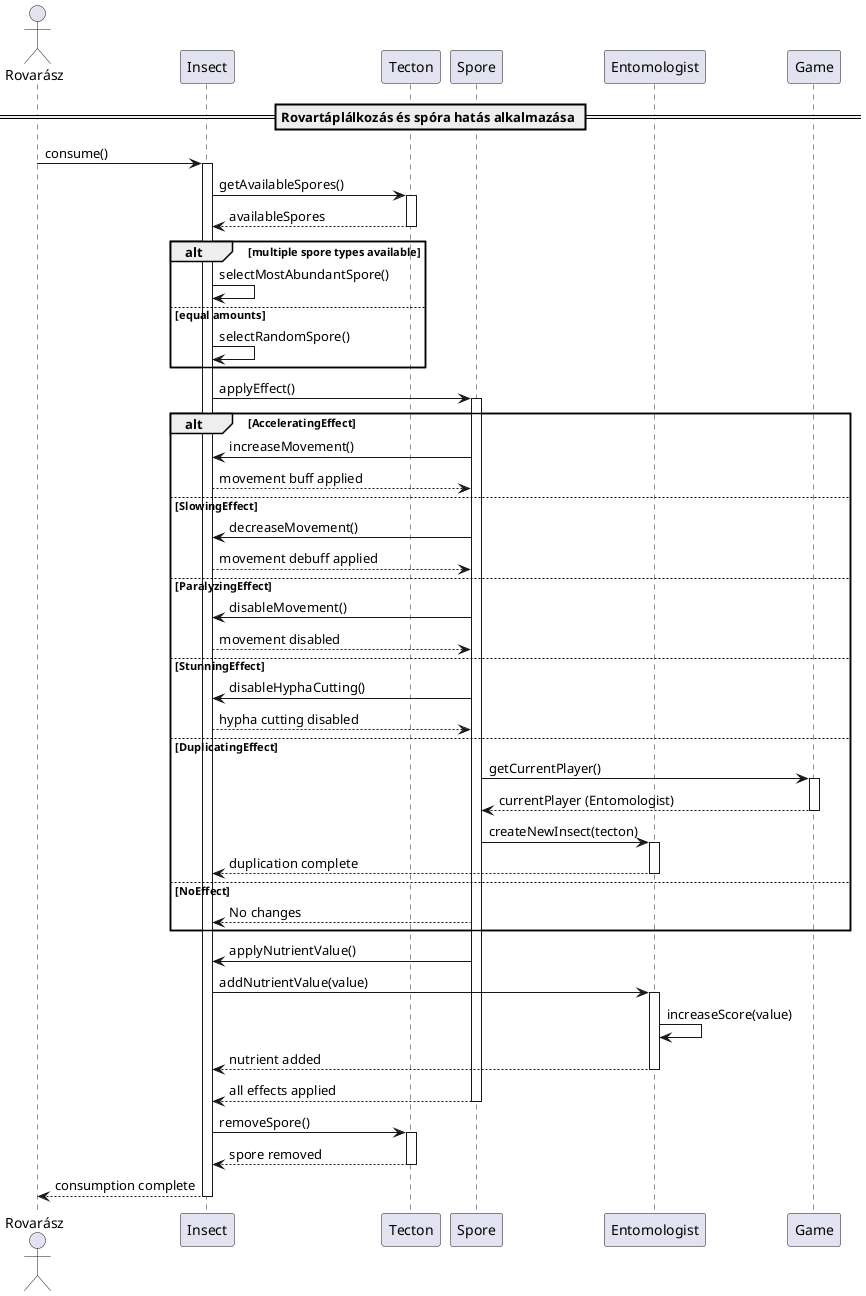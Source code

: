 @startuml

== Rovartáplálkozás és spóra hatás alkalmazása ==
actor Rovarász
participant Insect
participant Tecton
participant Spore
participant Entomologist
participant Game

Rovarász -> Insect: consume()
activate Insect

Insect -> Tecton: getAvailableSpores()
activate Tecton
Tecton --> Insect: availableSpores
deactivate Tecton

alt multiple spore types available
    Insect -> Insect: selectMostAbundantSpore()
else equal amounts
    Insect -> Insect: selectRandomSpore()
end

Insect -> Spore: applyEffect()
activate Spore

alt AcceleratingEffect
    Spore -> Insect: increaseMovement()
    Insect --> Spore: movement buff applied
else SlowingEffect
    Spore -> Insect: decreaseMovement()
    Insect --> Spore: movement debuff applied
else ParalyzingEffect
    Spore -> Insect: disableMovement()
    Insect --> Spore: movement disabled
else StunningEffect
    Spore -> Insect: disableHyphaCutting()
    Insect --> Spore: hypha cutting disabled
else DuplicatingEffect
    Spore -> Game: getCurrentPlayer()
    activate Game
    Game --> Spore: currentPlayer (Entomologist)
    deactivate Game
    
    Spore -> Entomologist: createNewInsect(tecton)
    activate Entomologist
    Entomologist --> Insect: duplication complete
    deactivate Entomologist  
        
    
else NoEffect
    Spore --> Insect: No changes
end

Spore -> Insect: applyNutrientValue()
Insect -> Entomologist: addNutrientValue(value)
activate Entomologist
Entomologist -> Entomologist: increaseScore(value)
Entomologist --> Insect: nutrient added
deactivate Entomologist

Spore --> Insect: all effects applied
deactivate Spore

Insect -> Tecton: removeSpore()
activate Tecton
Tecton --> Insect: spore removed
deactivate Tecton

Insect --> Rovarász: consumption complete

deactivate Insect

@enduml